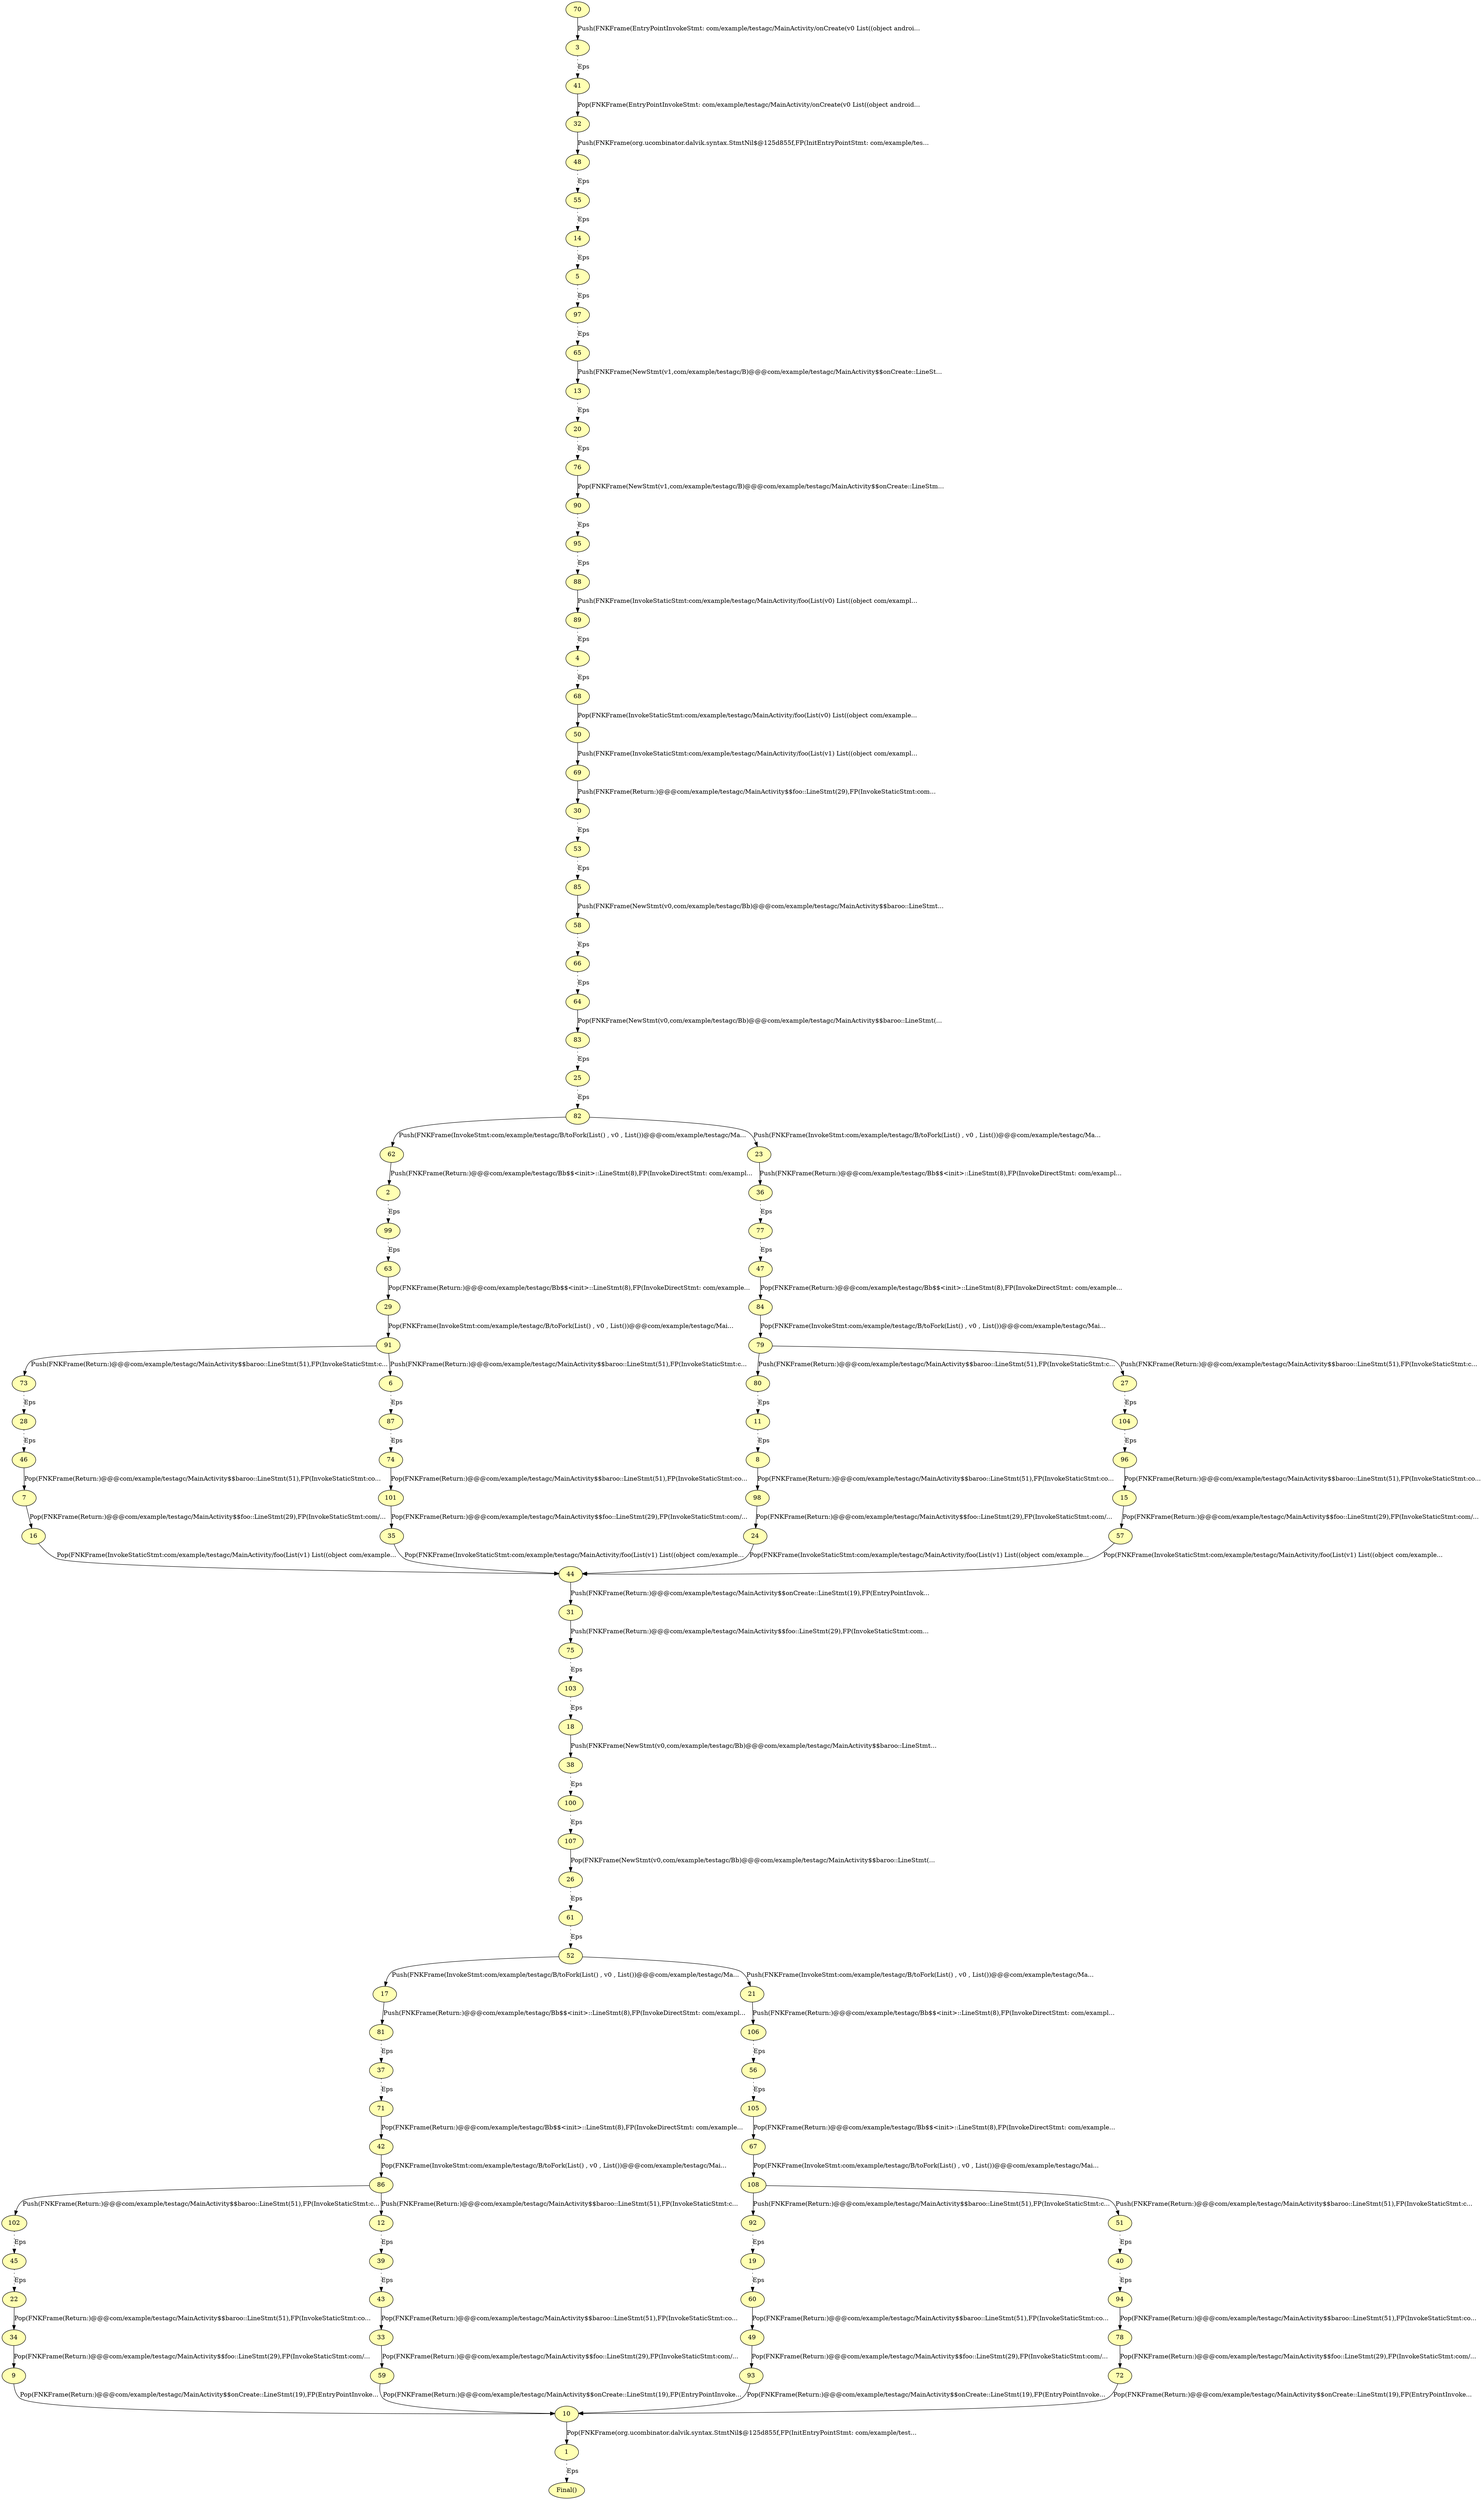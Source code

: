 digraph BST {
 
 "33" [style=filled, fillcolor=2, colorscheme=set312, URL="33.html"];
"59" [style=filled, fillcolor=2, colorscheme=set312, URL="59.html"];
"33" -> "59" [  label="Pop(FNKFrame(Return:)@@@com/example/testagc/MainActivity$$foo::LineStmt(29),FP(InvokeStaticStmt:com/..."];
"94" [style=filled, fillcolor=2, colorscheme=set312, URL="94.html"];
"78" [style=filled, fillcolor=2, colorscheme=set312, URL="78.html"];
"94" -> "78" [  label="Pop(FNKFrame(Return:)@@@com/example/testagc/MainActivity$$baroo::LineStmt(51),FP(InvokeStaticStmt:co..."];
"89" [style=filled, fillcolor=2, colorscheme=set312, URL="89.html"];
"4" [style=filled, fillcolor=2, colorscheme=set312, URL="4.html"];
"89" -> "4" [style=dotted,  label="Eps"];
"52" [style=filled, fillcolor=2, colorscheme=set312, URL="52.html"];
"17" [style=filled, fillcolor=2, colorscheme=set312, URL="17.html"];
"52" -> "17" [  label="Push(FNKFrame(InvokeStmt:com/example/testagc/B/toFork(List() , v0 , List())@@@com/example/testagc/Ma..."];
"26" [style=filled, fillcolor=2, colorscheme=set312, URL="26.html"];
"61" [style=filled, fillcolor=2, colorscheme=set312, URL="61.html"];
"26" -> "61" [style=dotted,  label="Eps"];
"59" [style=filled, fillcolor=2, colorscheme=set312, URL="59.html"];
"10" [style=filled, fillcolor=2, colorscheme=set312, URL="10.html"];
"59" -> "10" [  label="Pop(FNKFrame(Return:)@@@com/example/testagc/MainActivity$$onCreate::LineStmt(19),FP(EntryPointInvoke..."];
"90" [style=filled, fillcolor=2, colorscheme=set312, URL="90.html"];
"95" [style=filled, fillcolor=2, colorscheme=set312, URL="95.html"];
"90" -> "95" [style=dotted,  label="Eps"];
"47" [style=filled, fillcolor=2, colorscheme=set312, URL="47.html"];
"84" [style=filled, fillcolor=2, colorscheme=set312, URL="84.html"];
"47" -> "84" [  label="Pop(FNKFrame(Return:)@@@com/example/testagc/Bb$$<init>::LineStmt(8),FP(InvokeDirectStmt: com/example..."];
"43" [style=filled, fillcolor=2, colorscheme=set312, URL="43.html"];
"33" [style=filled, fillcolor=2, colorscheme=set312, URL="33.html"];
"43" -> "33" [  label="Pop(FNKFrame(Return:)@@@com/example/testagc/MainActivity$$baroo::LineStmt(51),FP(InvokeStaticStmt:co..."];
"86" [style=filled, fillcolor=2, colorscheme=set312, URL="86.html"];
"102" [style=filled, fillcolor=2, colorscheme=set312, URL="102.html"];
"86" -> "102" [  label="Push(FNKFrame(Return:)@@@com/example/testagc/MainActivity$$baroo::LineStmt(51),FP(InvokeStaticStmt:c..."];
"32" [style=filled, fillcolor=2, colorscheme=set312, URL="32.html"];
"48" [style=filled, fillcolor=2, colorscheme=set312, URL="48.html"];
"32" -> "48" [  label="Push(FNKFrame(org.ucombinator.dalvik.syntax.StmtNil$@125d855f,FP(InitEntryPointStmt: com/example/tes..."];
"88" [style=filled, fillcolor=2, colorscheme=set312, URL="88.html"];
"89" [style=filled, fillcolor=2, colorscheme=set312, URL="89.html"];
"88" -> "89" [  label="Push(FNKFrame(InvokeStaticStmt:com/example/testagc/MainActivity/foo(List(v0) List((object com/exampl..."];
"85" [style=filled, fillcolor=2, colorscheme=set312, URL="85.html"];
"58" [style=filled, fillcolor=2, colorscheme=set312, URL="58.html"];
"85" -> "58" [  label="Push(FNKFrame(NewStmt(v0,com/example/testagc/Bb)@@@com/example/testagc/MainActivity$$baroo::LineStmt..."];
"92" [style=filled, fillcolor=2, colorscheme=set312, URL="92.html"];
"19" [style=filled, fillcolor=2, colorscheme=set312, URL="19.html"];
"92" -> "19" [style=dotted,  label="Eps"];
"57" [style=filled, fillcolor=2, colorscheme=set312, URL="57.html"];
"44" [style=filled, fillcolor=2, colorscheme=set312, URL="44.html"];
"57" -> "44" [  label="Pop(FNKFrame(InvokeStaticStmt:com/example/testagc/MainActivity/foo(List(v1) List((object com/example..."];
"102" [style=filled, fillcolor=2, colorscheme=set312, URL="102.html"];
"45" [style=filled, fillcolor=2, colorscheme=set312, URL="45.html"];
"102" -> "45" [style=dotted,  label="Eps"];
"56" [style=filled, fillcolor=2, colorscheme=set312, URL="56.html"];
"105" [style=filled, fillcolor=2, colorscheme=set312, URL="105.html"];
"56" -> "105" [style=dotted,  label="Eps"];
"65" [style=filled, fillcolor=2, colorscheme=set312, URL="65.html"];
"13" [style=filled, fillcolor=2, colorscheme=set312, URL="13.html"];
"65" -> "13" [  label="Push(FNKFrame(NewStmt(v1,com/example/testagc/B)@@@com/example/testagc/MainActivity$$onCreate::LineSt..."];
"60" [style=filled, fillcolor=2, colorscheme=set312, URL="60.html"];
"49" [style=filled, fillcolor=2, colorscheme=set312, URL="49.html"];
"60" -> "49" [  label="Pop(FNKFrame(Return:)@@@com/example/testagc/MainActivity$$baroo::LineStmt(51),FP(InvokeStaticStmt:co..."];
"108" [style=filled, fillcolor=2, colorscheme=set312, URL="108.html"];
"51" [style=filled, fillcolor=2, colorscheme=set312, URL="51.html"];
"108" -> "51" [  label="Push(FNKFrame(Return:)@@@com/example/testagc/MainActivity$$baroo::LineStmt(51),FP(InvokeStaticStmt:c..."];
"14" [style=filled, fillcolor=2, colorscheme=set312, URL="14.html"];
"5" [style=filled, fillcolor=2, colorscheme=set312, URL="5.html"];
"14" -> "5" [style=dotted,  label="Eps"];
"36" [style=filled, fillcolor=2, colorscheme=set312, URL="36.html"];
"77" [style=filled, fillcolor=2, colorscheme=set312, URL="77.html"];
"36" -> "77" [style=dotted,  label="Eps"];
"4" [style=filled, fillcolor=2, colorscheme=set312, URL="4.html"];
"68" [style=filled, fillcolor=2, colorscheme=set312, URL="68.html"];
"4" -> "68" [style=dotted,  label="Eps"];
"79" [style=filled, fillcolor=2, colorscheme=set312, URL="79.html"];
"80" [style=filled, fillcolor=2, colorscheme=set312, URL="80.html"];
"79" -> "80" [  label="Push(FNKFrame(Return:)@@@com/example/testagc/MainActivity$$baroo::LineStmt(51),FP(InvokeStaticStmt:c..."];
"75" [style=filled, fillcolor=2, colorscheme=set312, URL="75.html"];
"103" [style=filled, fillcolor=2, colorscheme=set312, URL="103.html"];
"75" -> "103" [style=dotted,  label="Eps"];
"41" [style=filled, fillcolor=2, colorscheme=set312, URL="41.html"];
"32" [style=filled, fillcolor=2, colorscheme=set312, URL="32.html"];
"41" -> "32" [  label="Pop(FNKFrame(EntryPointInvokeStmt: com/example/testagc/MainActivity/onCreate(v0 List((object android..."];
"106" [style=filled, fillcolor=2, colorscheme=set312, URL="106.html"];
"56" [style=filled, fillcolor=2, colorscheme=set312, URL="56.html"];
"106" -> "56" [style=dotted,  label="Eps"];
"62" [style=filled, fillcolor=2, colorscheme=set312, URL="62.html"];
"2" [style=filled, fillcolor=2, colorscheme=set312, URL="2.html"];
"62" -> "2" [  label="Push(FNKFrame(Return:)@@@com/example/testagc/Bb$$<init>::LineStmt(8),FP(InvokeDirectStmt: com/exampl..."];
"104" [style=filled, fillcolor=2, colorscheme=set312, URL="104.html"];
"96" [style=filled, fillcolor=2, colorscheme=set312, URL="96.html"];
"104" -> "96" [style=dotted,  label="Eps"];
"30" [style=filled, fillcolor=2, colorscheme=set312, URL="30.html"];
"53" [style=filled, fillcolor=2, colorscheme=set312, URL="53.html"];
"30" -> "53" [style=dotted,  label="Eps"];
"68" [style=filled, fillcolor=2, colorscheme=set312, URL="68.html"];
"50" [style=filled, fillcolor=2, colorscheme=set312, URL="50.html"];
"68" -> "50" [  label="Pop(FNKFrame(InvokeStaticStmt:com/example/testagc/MainActivity/foo(List(v0) List((object com/example..."];
"61" [style=filled, fillcolor=2, colorscheme=set312, URL="61.html"];
"52" [style=filled, fillcolor=2, colorscheme=set312, URL="52.html"];
"61" -> "52" [style=dotted,  label="Eps"];
"97" [style=filled, fillcolor=2, colorscheme=set312, URL="97.html"];
"65" [style=filled, fillcolor=2, colorscheme=set312, URL="65.html"];
"97" -> "65" [style=dotted,  label="Eps"];
"74" [style=filled, fillcolor=2, colorscheme=set312, URL="74.html"];
"101" [style=filled, fillcolor=2, colorscheme=set312, URL="101.html"];
"74" -> "101" [  label="Pop(FNKFrame(Return:)@@@com/example/testagc/MainActivity$$baroo::LineStmt(51),FP(InvokeStaticStmt:co..."];
"98" [style=filled, fillcolor=2, colorscheme=set312, URL="98.html"];
"24" [style=filled, fillcolor=2, colorscheme=set312, URL="24.html"];
"98" -> "24" [  label="Pop(FNKFrame(Return:)@@@com/example/testagc/MainActivity$$foo::LineStmt(29),FP(InvokeStaticStmt:com/..."];
"39" [style=filled, fillcolor=2, colorscheme=set312, URL="39.html"];
"43" [style=filled, fillcolor=2, colorscheme=set312, URL="43.html"];
"39" -> "43" [style=dotted,  label="Eps"];
"46" [style=filled, fillcolor=2, colorscheme=set312, URL="46.html"];
"7" [style=filled, fillcolor=2, colorscheme=set312, URL="7.html"];
"46" -> "7" [  label="Pop(FNKFrame(Return:)@@@com/example/testagc/MainActivity$$baroo::LineStmt(51),FP(InvokeStaticStmt:co..."];
"12" [style=filled, fillcolor=2, colorscheme=set312, URL="12.html"];
"39" [style=filled, fillcolor=2, colorscheme=set312, URL="39.html"];
"12" -> "39" [style=dotted,  label="Eps"];
"91" [style=filled, fillcolor=2, colorscheme=set312, URL="91.html"];
"73" [style=filled, fillcolor=2, colorscheme=set312, URL="73.html"];
"91" -> "73" [  label="Push(FNKFrame(Return:)@@@com/example/testagc/MainActivity$$baroo::LineStmt(51),FP(InvokeStaticStmt:c..."];
"19" [style=filled, fillcolor=2, colorscheme=set312, URL="19.html"];
"60" [style=filled, fillcolor=2, colorscheme=set312, URL="60.html"];
"19" -> "60" [style=dotted,  label="Eps"];
"20" [style=filled, fillcolor=2, colorscheme=set312, URL="20.html"];
"76" [style=filled, fillcolor=2, colorscheme=set312, URL="76.html"];
"20" -> "76" [style=dotted,  label="Eps"];
"31" [style=filled, fillcolor=2, colorscheme=set312, URL="31.html"];
"75" [style=filled, fillcolor=2, colorscheme=set312, URL="75.html"];
"31" -> "75" [  label="Push(FNKFrame(Return:)@@@com/example/testagc/MainActivity$$foo::LineStmt(29),FP(InvokeStaticStmt:com..."];
"9" [style=filled, fillcolor=2, colorscheme=set312, URL="9.html"];
"10" [style=filled, fillcolor=2, colorscheme=set312, URL="10.html"];
"9" -> "10" [  label="Pop(FNKFrame(Return:)@@@com/example/testagc/MainActivity$$onCreate::LineStmt(19),FP(EntryPointInvoke..."];
"1" [style=filled, fillcolor=2, colorscheme=set312, URL="1.html"];
"Final()" [style=filled, fillcolor=2, colorscheme=set312, URL="54.html"];
"1" -> "Final()" [style=dotted,  label="Eps"];
"17" [style=filled, fillcolor=2, colorscheme=set312, URL="17.html"];
"81" [style=filled, fillcolor=2, colorscheme=set312, URL="81.html"];
"17" -> "81" [  label="Push(FNKFrame(Return:)@@@com/example/testagc/Bb$$<init>::LineStmt(8),FP(InvokeDirectStmt: com/exampl..."];
"51" [style=filled, fillcolor=2, colorscheme=set312, URL="51.html"];
"40" [style=filled, fillcolor=2, colorscheme=set312, URL="40.html"];
"51" -> "40" [style=dotted,  label="Eps"];
"99" [style=filled, fillcolor=2, colorscheme=set312, URL="99.html"];
"63" [style=filled, fillcolor=2, colorscheme=set312, URL="63.html"];
"99" -> "63" [style=dotted,  label="Eps"];
"28" [style=filled, fillcolor=2, colorscheme=set312, URL="28.html"];
"46" [style=filled, fillcolor=2, colorscheme=set312, URL="46.html"];
"28" -> "46" [style=dotted,  label="Eps"];
"3" [style=filled, fillcolor=2, colorscheme=set312, URL="3.html"];
"41" [style=filled, fillcolor=2, colorscheme=set312, URL="41.html"];
"3" -> "41" [style=dotted,  label="Eps"];
"66" [style=filled, fillcolor=2, colorscheme=set312, URL="66.html"];
"64" [style=filled, fillcolor=2, colorscheme=set312, URL="64.html"];
"66" -> "64" [style=dotted,  label="Eps"];
"93" [style=filled, fillcolor=2, colorscheme=set312, URL="93.html"];
"10" [style=filled, fillcolor=2, colorscheme=set312, URL="10.html"];
"93" -> "10" [  label="Pop(FNKFrame(Return:)@@@com/example/testagc/MainActivity$$onCreate::LineStmt(19),FP(EntryPointInvoke..."];
"5" [style=filled, fillcolor=2, colorscheme=set312, URL="5.html"];
"97" [style=filled, fillcolor=2, colorscheme=set312, URL="97.html"];
"5" -> "97" [style=dotted,  label="Eps"];
"70" [style=filled, fillcolor=2, colorscheme=set312, URL="70.html"];
"3" [style=filled, fillcolor=2, colorscheme=set312, URL="3.html"];
"70" -> "3" [  label="Push(FNKFrame(EntryPointInvokeStmt: com/example/testagc/MainActivity/onCreate(v0 List((object androi..."];
"13" [style=filled, fillcolor=2, colorscheme=set312, URL="13.html"];
"20" [style=filled, fillcolor=2, colorscheme=set312, URL="20.html"];
"13" -> "20" [style=dotted,  label="Eps"];
"2" [style=filled, fillcolor=2, colorscheme=set312, URL="2.html"];
"99" [style=filled, fillcolor=2, colorscheme=set312, URL="99.html"];
"2" -> "99" [style=dotted,  label="Eps"];
"27" [style=filled, fillcolor=2, colorscheme=set312, URL="27.html"];
"104" [style=filled, fillcolor=2, colorscheme=set312, URL="104.html"];
"27" -> "104" [style=dotted,  label="Eps"];
"101" [style=filled, fillcolor=2, colorscheme=set312, URL="101.html"];
"35" [style=filled, fillcolor=2, colorscheme=set312, URL="35.html"];
"101" -> "35" [  label="Pop(FNKFrame(Return:)@@@com/example/testagc/MainActivity$$foo::LineStmt(29),FP(InvokeStaticStmt:com/..."];
"103" [style=filled, fillcolor=2, colorscheme=set312, URL="103.html"];
"18" [style=filled, fillcolor=2, colorscheme=set312, URL="18.html"];
"103" -> "18" [style=dotted,  label="Eps"];
"25" [style=filled, fillcolor=2, colorscheme=set312, URL="25.html"];
"82" [style=filled, fillcolor=2, colorscheme=set312, URL="82.html"];
"25" -> "82" [style=dotted,  label="Eps"];
"55" [style=filled, fillcolor=2, colorscheme=set312, URL="55.html"];
"14" [style=filled, fillcolor=2, colorscheme=set312, URL="14.html"];
"55" -> "14" [style=dotted,  label="Eps"];
"34" [style=filled, fillcolor=2, colorscheme=set312, URL="34.html"];
"9" [style=filled, fillcolor=2, colorscheme=set312, URL="9.html"];
"34" -> "9" [  label="Pop(FNKFrame(Return:)@@@com/example/testagc/MainActivity$$foo::LineStmt(29),FP(InvokeStaticStmt:com/..."];
"95" [style=filled, fillcolor=2, colorscheme=set312, URL="95.html"];
"88" [style=filled, fillcolor=2, colorscheme=set312, URL="88.html"];
"95" -> "88" [style=dotted,  label="Eps"];
"69" [style=filled, fillcolor=2, colorscheme=set312, URL="69.html"];
"30" [style=filled, fillcolor=2, colorscheme=set312, URL="30.html"];
"69" -> "30" [  label="Push(FNKFrame(Return:)@@@com/example/testagc/MainActivity$$foo::LineStmt(29),FP(InvokeStaticStmt:com..."];
"38" [style=filled, fillcolor=2, colorscheme=set312, URL="38.html"];
"100" [style=filled, fillcolor=2, colorscheme=set312, URL="100.html"];
"38" -> "100" [style=dotted,  label="Eps"];
"58" [style=filled, fillcolor=2, colorscheme=set312, URL="58.html"];
"66" [style=filled, fillcolor=2, colorscheme=set312, URL="66.html"];
"58" -> "66" [style=dotted,  label="Eps"];
"37" [style=filled, fillcolor=2, colorscheme=set312, URL="37.html"];
"71" [style=filled, fillcolor=2, colorscheme=set312, URL="71.html"];
"37" -> "71" [style=dotted,  label="Eps"];
"78" [style=filled, fillcolor=2, colorscheme=set312, URL="78.html"];
"72" [style=filled, fillcolor=2, colorscheme=set312, URL="72.html"];
"78" -> "72" [  label="Pop(FNKFrame(Return:)@@@com/example/testagc/MainActivity$$foo::LineStmt(29),FP(InvokeStaticStmt:com/..."];
"63" [style=filled, fillcolor=2, colorscheme=set312, URL="63.html"];
"29" [style=filled, fillcolor=2, colorscheme=set312, URL="29.html"];
"63" -> "29" [  label="Pop(FNKFrame(Return:)@@@com/example/testagc/Bb$$<init>::LineStmt(8),FP(InvokeDirectStmt: com/example..."];
"15" [style=filled, fillcolor=2, colorscheme=set312, URL="15.html"];
"57" [style=filled, fillcolor=2, colorscheme=set312, URL="57.html"];
"15" -> "57" [  label="Pop(FNKFrame(Return:)@@@com/example/testagc/MainActivity$$foo::LineStmt(29),FP(InvokeStaticStmt:com/..."];
"22" [style=filled, fillcolor=2, colorscheme=set312, URL="22.html"];
"34" [style=filled, fillcolor=2, colorscheme=set312, URL="34.html"];
"22" -> "34" [  label="Pop(FNKFrame(Return:)@@@com/example/testagc/MainActivity$$baroo::LineStmt(51),FP(InvokeStaticStmt:co..."];
"52" [style=filled, fillcolor=2, colorscheme=set312, URL="52.html"];
"21" [style=filled, fillcolor=2, colorscheme=set312, URL="21.html"];
"52" -> "21" [  label="Push(FNKFrame(InvokeStmt:com/example/testagc/B/toFork(List() , v0 , List())@@@com/example/testagc/Ma..."];
"21" [style=filled, fillcolor=2, colorscheme=set312, URL="21.html"];
"106" [style=filled, fillcolor=2, colorscheme=set312, URL="106.html"];
"21" -> "106" [  label="Push(FNKFrame(Return:)@@@com/example/testagc/Bb$$<init>::LineStmt(8),FP(InvokeDirectStmt: com/exampl..."];
"16" [style=filled, fillcolor=2, colorscheme=set312, URL="16.html"];
"44" [style=filled, fillcolor=2, colorscheme=set312, URL="44.html"];
"16" -> "44" [  label="Pop(FNKFrame(InvokeStaticStmt:com/example/testagc/MainActivity/foo(List(v1) List((object com/example..."];
"80" [style=filled, fillcolor=2, colorscheme=set312, URL="80.html"];
"11" [style=filled, fillcolor=2, colorscheme=set312, URL="11.html"];
"80" -> "11" [style=dotted,  label="Eps"];
"84" [style=filled, fillcolor=2, colorscheme=set312, URL="84.html"];
"79" [style=filled, fillcolor=2, colorscheme=set312, URL="79.html"];
"84" -> "79" [  label="Pop(FNKFrame(InvokeStmt:com/example/testagc/B/toFork(List() , v0 , List())@@@com/example/testagc/Mai..."];
"79" [style=filled, fillcolor=2, colorscheme=set312, URL="79.html"];
"27" [style=filled, fillcolor=2, colorscheme=set312, URL="27.html"];
"79" -> "27" [  label="Push(FNKFrame(Return:)@@@com/example/testagc/MainActivity$$baroo::LineStmt(51),FP(InvokeStaticStmt:c..."];
"10" [style=filled, fillcolor=2, colorscheme=set312, URL="10.html"];
"1" [style=filled, fillcolor=2, colorscheme=set312, URL="1.html"];
"10" -> "1" [  label="Pop(FNKFrame(org.ucombinator.dalvik.syntax.StmtNil$@125d855f,FP(InitEntryPointStmt: com/example/test..."];
"6" [style=filled, fillcolor=2, colorscheme=set312, URL="6.html"];
"87" [style=filled, fillcolor=2, colorscheme=set312, URL="87.html"];
"6" -> "87" [style=dotted,  label="Eps"];
"18" [style=filled, fillcolor=2, colorscheme=set312, URL="18.html"];
"38" [style=filled, fillcolor=2, colorscheme=set312, URL="38.html"];
"18" -> "38" [  label="Push(FNKFrame(NewStmt(v0,com/example/testagc/Bb)@@@com/example/testagc/MainActivity$$baroo::LineStmt..."];
"44" [style=filled, fillcolor=2, colorscheme=set312, URL="44.html"];
"31" [style=filled, fillcolor=2, colorscheme=set312, URL="31.html"];
"44" -> "31" [  label="Push(FNKFrame(Return:)@@@com/example/testagc/MainActivity$$onCreate::LineStmt(19),FP(EntryPointInvok..."];
"50" [style=filled, fillcolor=2, colorscheme=set312, URL="50.html"];
"69" [style=filled, fillcolor=2, colorscheme=set312, URL="69.html"];
"50" -> "69" [  label="Push(FNKFrame(InvokeStaticStmt:com/example/testagc/MainActivity/foo(List(v1) List((object com/exampl..."];
"91" [style=filled, fillcolor=2, colorscheme=set312, URL="91.html"];
"6" [style=filled, fillcolor=2, colorscheme=set312, URL="6.html"];
"91" -> "6" [  label="Push(FNKFrame(Return:)@@@com/example/testagc/MainActivity$$baroo::LineStmt(51),FP(InvokeStaticStmt:c..."];
"67" [style=filled, fillcolor=2, colorscheme=set312, URL="67.html"];
"108" [style=filled, fillcolor=2, colorscheme=set312, URL="108.html"];
"67" -> "108" [  label="Pop(FNKFrame(InvokeStmt:com/example/testagc/B/toFork(List() , v0 , List())@@@com/example/testagc/Mai..."];
"86" [style=filled, fillcolor=2, colorscheme=set312, URL="86.html"];
"12" [style=filled, fillcolor=2, colorscheme=set312, URL="12.html"];
"86" -> "12" [  label="Push(FNKFrame(Return:)@@@com/example/testagc/MainActivity$$baroo::LineStmt(51),FP(InvokeStaticStmt:c..."];
"81" [style=filled, fillcolor=2, colorscheme=set312, URL="81.html"];
"37" [style=filled, fillcolor=2, colorscheme=set312, URL="37.html"];
"81" -> "37" [style=dotted,  label="Eps"];
"108" [style=filled, fillcolor=2, colorscheme=set312, URL="108.html"];
"92" [style=filled, fillcolor=2, colorscheme=set312, URL="92.html"];
"108" -> "92" [  label="Push(FNKFrame(Return:)@@@com/example/testagc/MainActivity$$baroo::LineStmt(51),FP(InvokeStaticStmt:c..."];
"53" [style=filled, fillcolor=2, colorscheme=set312, URL="53.html"];
"85" [style=filled, fillcolor=2, colorscheme=set312, URL="85.html"];
"53" -> "85" [style=dotted,  label="Eps"];
"29" [style=filled, fillcolor=2, colorscheme=set312, URL="29.html"];
"91" [style=filled, fillcolor=2, colorscheme=set312, URL="91.html"];
"29" -> "91" [  label="Pop(FNKFrame(InvokeStmt:com/example/testagc/B/toFork(List() , v0 , List())@@@com/example/testagc/Mai..."];
"64" [style=filled, fillcolor=2, colorscheme=set312, URL="64.html"];
"83" [style=filled, fillcolor=2, colorscheme=set312, URL="83.html"];
"64" -> "83" [  label="Pop(FNKFrame(NewStmt(v0,com/example/testagc/Bb)@@@com/example/testagc/MainActivity$$baroo::LineStmt(..."];
"35" [style=filled, fillcolor=2, colorscheme=set312, URL="35.html"];
"44" [style=filled, fillcolor=2, colorscheme=set312, URL="44.html"];
"35" -> "44" [  label="Pop(FNKFrame(InvokeStaticStmt:com/example/testagc/MainActivity/foo(List(v1) List((object com/example..."];
"82" [style=filled, fillcolor=2, colorscheme=set312, URL="82.html"];
"62" [style=filled, fillcolor=2, colorscheme=set312, URL="62.html"];
"82" -> "62" [  label="Push(FNKFrame(InvokeStmt:com/example/testagc/B/toFork(List() , v0 , List())@@@com/example/testagc/Ma..."];
"73" [style=filled, fillcolor=2, colorscheme=set312, URL="73.html"];
"28" [style=filled, fillcolor=2, colorscheme=set312, URL="28.html"];
"73" -> "28" [style=dotted,  label="Eps"];
"76" [style=filled, fillcolor=2, colorscheme=set312, URL="76.html"];
"90" [style=filled, fillcolor=2, colorscheme=set312, URL="90.html"];
"76" -> "90" [  label="Pop(FNKFrame(NewStmt(v1,com/example/testagc/B)@@@com/example/testagc/MainActivity$$onCreate::LineStm..."];
"7" [style=filled, fillcolor=2, colorscheme=set312, URL="7.html"];
"16" [style=filled, fillcolor=2, colorscheme=set312, URL="16.html"];
"7" -> "16" [  label="Pop(FNKFrame(Return:)@@@com/example/testagc/MainActivity$$foo::LineStmt(29),FP(InvokeStaticStmt:com/..."];
"11" [style=filled, fillcolor=2, colorscheme=set312, URL="11.html"];
"8" [style=filled, fillcolor=2, colorscheme=set312, URL="8.html"];
"11" -> "8" [style=dotted,  label="Eps"];
"48" [style=filled, fillcolor=2, colorscheme=set312, URL="48.html"];
"55" [style=filled, fillcolor=2, colorscheme=set312, URL="55.html"];
"48" -> "55" [style=dotted,  label="Eps"];
"42" [style=filled, fillcolor=2, colorscheme=set312, URL="42.html"];
"86" [style=filled, fillcolor=2, colorscheme=set312, URL="86.html"];
"42" -> "86" [  label="Pop(FNKFrame(InvokeStmt:com/example/testagc/B/toFork(List() , v0 , List())@@@com/example/testagc/Mai..."];
"100" [style=filled, fillcolor=2, colorscheme=set312, URL="100.html"];
"107" [style=filled, fillcolor=2, colorscheme=set312, URL="107.html"];
"100" -> "107" [style=dotted,  label="Eps"];
"23" [style=filled, fillcolor=2, colorscheme=set312, URL="23.html"];
"36" [style=filled, fillcolor=2, colorscheme=set312, URL="36.html"];
"23" -> "36" [  label="Push(FNKFrame(Return:)@@@com/example/testagc/Bb$$<init>::LineStmt(8),FP(InvokeDirectStmt: com/exampl..."];
"105" [style=filled, fillcolor=2, colorscheme=set312, URL="105.html"];
"67" [style=filled, fillcolor=2, colorscheme=set312, URL="67.html"];
"105" -> "67" [  label="Pop(FNKFrame(Return:)@@@com/example/testagc/Bb$$<init>::LineStmt(8),FP(InvokeDirectStmt: com/example..."];
"40" [style=filled, fillcolor=2, colorscheme=set312, URL="40.html"];
"94" [style=filled, fillcolor=2, colorscheme=set312, URL="94.html"];
"40" -> "94" [style=dotted,  label="Eps"];
"45" [style=filled, fillcolor=2, colorscheme=set312, URL="45.html"];
"22" [style=filled, fillcolor=2, colorscheme=set312, URL="22.html"];
"45" -> "22" [style=dotted,  label="Eps"];
"8" [style=filled, fillcolor=2, colorscheme=set312, URL="8.html"];
"98" [style=filled, fillcolor=2, colorscheme=set312, URL="98.html"];
"8" -> "98" [  label="Pop(FNKFrame(Return:)@@@com/example/testagc/MainActivity$$baroo::LineStmt(51),FP(InvokeStaticStmt:co..."];
"107" [style=filled, fillcolor=2, colorscheme=set312, URL="107.html"];
"26" [style=filled, fillcolor=2, colorscheme=set312, URL="26.html"];
"107" -> "26" [  label="Pop(FNKFrame(NewStmt(v0,com/example/testagc/Bb)@@@com/example/testagc/MainActivity$$baroo::LineStmt(..."];
"82" [style=filled, fillcolor=2, colorscheme=set312, URL="82.html"];
"23" [style=filled, fillcolor=2, colorscheme=set312, URL="23.html"];
"82" -> "23" [  label="Push(FNKFrame(InvokeStmt:com/example/testagc/B/toFork(List() , v0 , List())@@@com/example/testagc/Ma..."];
"24" [style=filled, fillcolor=2, colorscheme=set312, URL="24.html"];
"44" [style=filled, fillcolor=2, colorscheme=set312, URL="44.html"];
"24" -> "44" [  label="Pop(FNKFrame(InvokeStaticStmt:com/example/testagc/MainActivity/foo(List(v1) List((object com/example..."];
"96" [style=filled, fillcolor=2, colorscheme=set312, URL="96.html"];
"15" [style=filled, fillcolor=2, colorscheme=set312, URL="15.html"];
"96" -> "15" [  label="Pop(FNKFrame(Return:)@@@com/example/testagc/MainActivity$$baroo::LineStmt(51),FP(InvokeStaticStmt:co..."];
"71" [style=filled, fillcolor=2, colorscheme=set312, URL="71.html"];
"42" [style=filled, fillcolor=2, colorscheme=set312, URL="42.html"];
"71" -> "42" [  label="Pop(FNKFrame(Return:)@@@com/example/testagc/Bb$$<init>::LineStmt(8),FP(InvokeDirectStmt: com/example..."];
"49" [style=filled, fillcolor=2, colorscheme=set312, URL="49.html"];
"93" [style=filled, fillcolor=2, colorscheme=set312, URL="93.html"];
"49" -> "93" [  label="Pop(FNKFrame(Return:)@@@com/example/testagc/MainActivity$$foo::LineStmt(29),FP(InvokeStaticStmt:com/..."];
"77" [style=filled, fillcolor=2, colorscheme=set312, URL="77.html"];
"47" [style=filled, fillcolor=2, colorscheme=set312, URL="47.html"];
"77" -> "47" [style=dotted,  label="Eps"];
"83" [style=filled, fillcolor=2, colorscheme=set312, URL="83.html"];
"25" [style=filled, fillcolor=2, colorscheme=set312, URL="25.html"];
"83" -> "25" [style=dotted,  label="Eps"];
"72" [style=filled, fillcolor=2, colorscheme=set312, URL="72.html"];
"10" [style=filled, fillcolor=2, colorscheme=set312, URL="10.html"];
"72" -> "10" [  label="Pop(FNKFrame(Return:)@@@com/example/testagc/MainActivity$$onCreate::LineStmt(19),FP(EntryPointInvoke..."];
"87" [style=filled, fillcolor=2, colorscheme=set312, URL="87.html"];
"74" [style=filled, fillcolor=2, colorscheme=set312, URL="74.html"];
"87" -> "74" [style=dotted,  label="Eps"];
}
